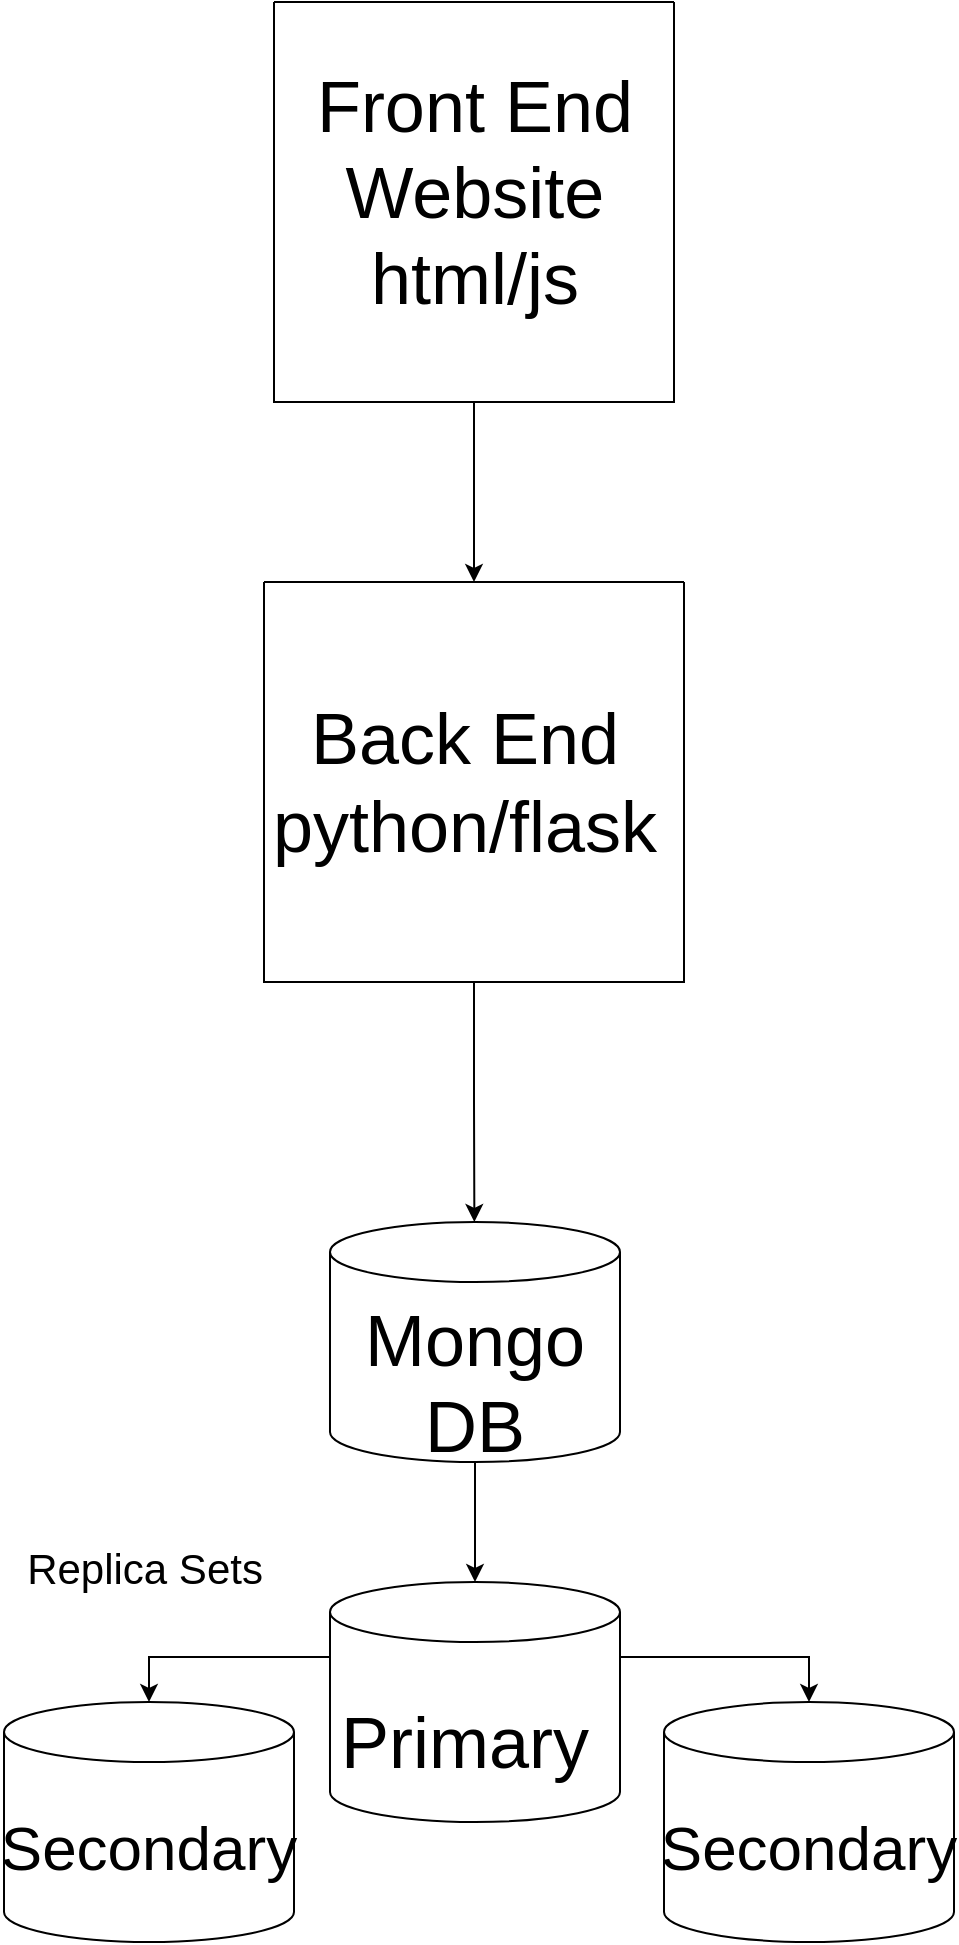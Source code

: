 <mxfile version="25.0.3">
  <diagram name="Page-1" id="KVSeK9rjm0bYbO84o91i">
    <mxGraphModel grid="1" page="1" gridSize="10" guides="1" tooltips="1" connect="1" arrows="1" fold="1" pageScale="1" pageWidth="850" pageHeight="1100" math="0" shadow="0">
      <root>
        <mxCell id="0" />
        <mxCell id="1" parent="0" />
        <mxCell id="_fzZJUct6lHMbTLoicCk-9" value="" style="group" connectable="0" vertex="1" parent="1">
          <mxGeometry x="190" y="57" width="475" height="970" as="geometry" />
        </mxCell>
        <mxCell id="_fzZJUct6lHMbTLoicCk-4" style="edgeStyle=orthogonalEdgeStyle;rounded=0;orthogonalLoop=1;jettySize=auto;html=1;entryX=0.5;entryY=0;entryDx=0;entryDy=0;" edge="1" parent="_fzZJUct6lHMbTLoicCk-9" source="SiOPo3hdNnwG7R91HLxE-1" target="SiOPo3hdNnwG7R91HLxE-3">
          <mxGeometry relative="1" as="geometry" />
        </mxCell>
        <mxCell id="SiOPo3hdNnwG7R91HLxE-1" value="" style="swimlane;startSize=0;" vertex="1" parent="_fzZJUct6lHMbTLoicCk-9">
          <mxGeometry x="135" width="200" height="200" as="geometry" />
        </mxCell>
        <mxCell id="SiOPo3hdNnwG7R91HLxE-2" value="&lt;font style=&quot;font-size: 36px;&quot;&gt;Front End&lt;/font&gt;&lt;div&gt;&lt;font style=&quot;font-size: 36px;&quot;&gt;Website&lt;/font&gt;&lt;/div&gt;&lt;div&gt;&lt;font style=&quot;font-size: 36px;&quot;&gt;html/js&lt;/font&gt;&lt;/div&gt;" style="text;html=1;align=center;verticalAlign=middle;resizable=0;points=[];autosize=1;strokeColor=none;fillColor=none;" vertex="1" parent="SiOPo3hdNnwG7R91HLxE-1">
          <mxGeometry x="10" y="25" width="180" height="140" as="geometry" />
        </mxCell>
        <mxCell id="_fzZJUct6lHMbTLoicCk-5" style="edgeStyle=orthogonalEdgeStyle;rounded=0;orthogonalLoop=1;jettySize=auto;html=1;exitX=0.5;exitY=1;exitDx=0;exitDy=0;" edge="1" parent="_fzZJUct6lHMbTLoicCk-9" source="SiOPo3hdNnwG7R91HLxE-3">
          <mxGeometry relative="1" as="geometry">
            <mxPoint x="235.182" y="610" as="targetPoint" />
          </mxGeometry>
        </mxCell>
        <mxCell id="SiOPo3hdNnwG7R91HLxE-3" value="" style="swimlane;startSize=0;" vertex="1" parent="_fzZJUct6lHMbTLoicCk-9">
          <mxGeometry x="130" y="290" width="210" height="200" as="geometry" />
        </mxCell>
        <mxCell id="SiOPo3hdNnwG7R91HLxE-4" value="&lt;font style=&quot;font-size: 36px;&quot;&gt;Back End&lt;/font&gt;&lt;div&gt;&lt;font style=&quot;font-size: 36px;&quot;&gt;python/flask&lt;/font&gt;&lt;/div&gt;" style="text;html=1;align=center;verticalAlign=middle;resizable=0;points=[];autosize=1;strokeColor=none;fillColor=none;" vertex="1" parent="SiOPo3hdNnwG7R91HLxE-3">
          <mxGeometry x="-10" y="50" width="220" height="100" as="geometry" />
        </mxCell>
        <mxCell id="_fzZJUct6lHMbTLoicCk-6" style="edgeStyle=orthogonalEdgeStyle;rounded=0;orthogonalLoop=1;jettySize=auto;html=1;" edge="1" parent="_fzZJUct6lHMbTLoicCk-9" source="SiOPo3hdNnwG7R91HLxE-5" target="_fzZJUct6lHMbTLoicCk-1">
          <mxGeometry relative="1" as="geometry" />
        </mxCell>
        <mxCell id="SiOPo3hdNnwG7R91HLxE-5" value="&lt;br&gt;&lt;div&gt;&lt;span style=&quot;font-size: 36px;&quot;&gt;Mongo DB&lt;/span&gt;&lt;/div&gt;" style="shape=cylinder3;whiteSpace=wrap;html=1;boundedLbl=1;backgroundOutline=1;size=15;" vertex="1" parent="_fzZJUct6lHMbTLoicCk-9">
          <mxGeometry x="163" y="610" width="145" height="120" as="geometry" />
        </mxCell>
        <mxCell id="_fzZJUct6lHMbTLoicCk-1" value="&lt;br&gt;&lt;div&gt;&lt;span style=&quot;font-size: 36px;&quot;&gt;Primary&amp;nbsp;&lt;/span&gt;&lt;/div&gt;" style="shape=cylinder3;whiteSpace=wrap;html=1;boundedLbl=1;backgroundOutline=1;size=15;" vertex="1" parent="_fzZJUct6lHMbTLoicCk-9">
          <mxGeometry x="163" y="790" width="145" height="120" as="geometry" />
        </mxCell>
        <mxCell id="_fzZJUct6lHMbTLoicCk-2" value="&lt;div&gt;&lt;span style=&quot;font-size: 31px; background-color: initial;&quot;&gt;Secondary&lt;/span&gt;&lt;/div&gt;" style="shape=cylinder3;whiteSpace=wrap;html=1;boundedLbl=1;backgroundOutline=1;size=15;" vertex="1" parent="_fzZJUct6lHMbTLoicCk-9">
          <mxGeometry x="330" y="850" width="145" height="120" as="geometry" />
        </mxCell>
        <mxCell id="_fzZJUct6lHMbTLoicCk-3" value="&lt;div&gt;&lt;span style=&quot;font-size: 31px; background-color: initial;&quot;&gt;Secondary&lt;/span&gt;&lt;/div&gt;" style="shape=cylinder3;whiteSpace=wrap;html=1;boundedLbl=1;backgroundOutline=1;size=15;" vertex="1" parent="_fzZJUct6lHMbTLoicCk-9">
          <mxGeometry y="850" width="145" height="120" as="geometry" />
        </mxCell>
        <mxCell id="_fzZJUct6lHMbTLoicCk-7" style="edgeStyle=orthogonalEdgeStyle;rounded=0;orthogonalLoop=1;jettySize=auto;html=1;exitX=0;exitY=0;exitDx=0;exitDy=37.5;exitPerimeter=0;entryX=0.5;entryY=0;entryDx=0;entryDy=0;entryPerimeter=0;" edge="1" parent="_fzZJUct6lHMbTLoicCk-9" source="_fzZJUct6lHMbTLoicCk-1" target="_fzZJUct6lHMbTLoicCk-3">
          <mxGeometry relative="1" as="geometry" />
        </mxCell>
        <mxCell id="_fzZJUct6lHMbTLoicCk-8" style="edgeStyle=orthogonalEdgeStyle;rounded=0;orthogonalLoop=1;jettySize=auto;html=1;exitX=1;exitY=0;exitDx=0;exitDy=37.5;exitPerimeter=0;entryX=0.5;entryY=0;entryDx=0;entryDy=0;entryPerimeter=0;" edge="1" parent="_fzZJUct6lHMbTLoicCk-9" source="_fzZJUct6lHMbTLoicCk-1" target="_fzZJUct6lHMbTLoicCk-2">
          <mxGeometry relative="1" as="geometry" />
        </mxCell>
        <mxCell id="_fzZJUct6lHMbTLoicCk-10" value="&lt;font style=&quot;font-size: 21px;&quot;&gt;Replica Sets&lt;/font&gt;" style="text;html=1;align=center;verticalAlign=middle;resizable=0;points=[];autosize=1;strokeColor=none;fillColor=none;" vertex="1" parent="_fzZJUct6lHMbTLoicCk-9">
          <mxGeometry y="763" width="140" height="40" as="geometry" />
        </mxCell>
      </root>
    </mxGraphModel>
  </diagram>
</mxfile>
